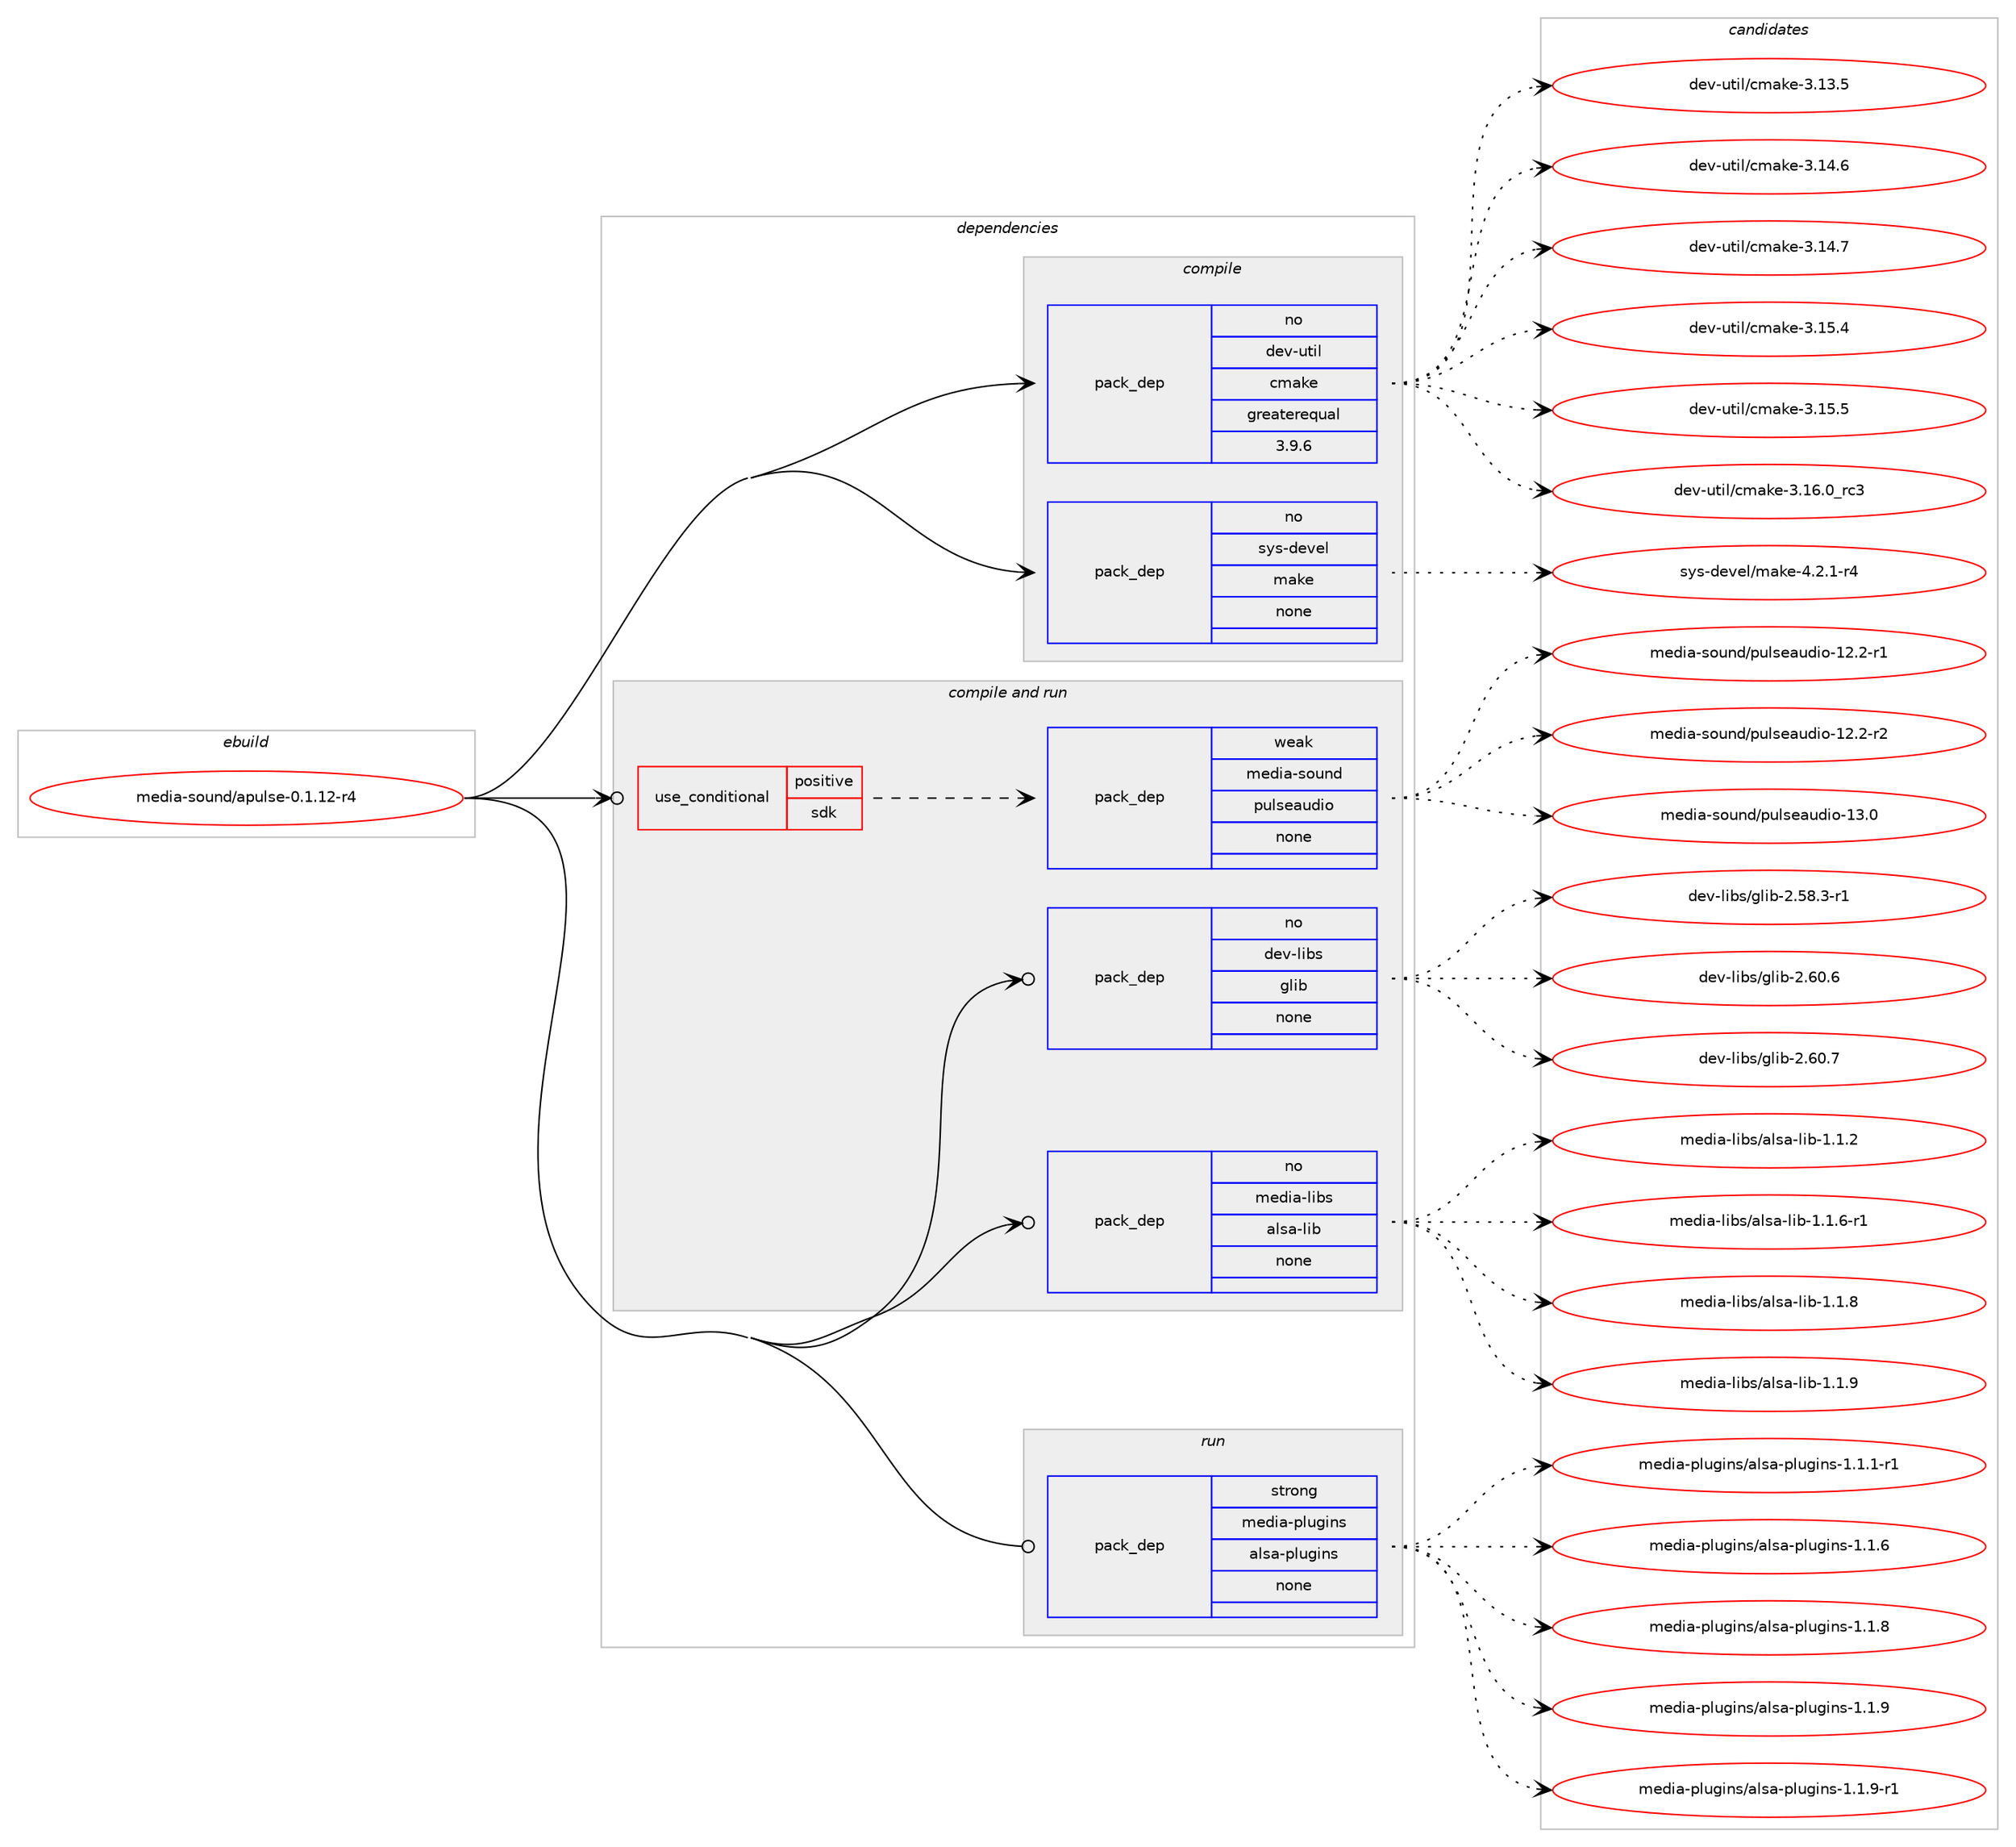 digraph prolog {

# *************
# Graph options
# *************

newrank=true;
concentrate=true;
compound=true;
graph [rankdir=LR,fontname=Helvetica,fontsize=10,ranksep=1.5];#, ranksep=2.5, nodesep=0.2];
edge  [arrowhead=vee];
node  [fontname=Helvetica,fontsize=10];

# **********
# The ebuild
# **********

subgraph cluster_leftcol {
color=gray;
rank=same;
label=<<i>ebuild</i>>;
id [label="media-sound/apulse-0.1.12-r4", color=red, width=4, href="../media-sound/apulse-0.1.12-r4.svg"];
}

# ****************
# The dependencies
# ****************

subgraph cluster_midcol {
color=gray;
label=<<i>dependencies</i>>;
subgraph cluster_compile {
fillcolor="#eeeeee";
style=filled;
label=<<i>compile</i>>;
subgraph pack589519 {
dependency796878 [label=<<TABLE BORDER="0" CELLBORDER="1" CELLSPACING="0" CELLPADDING="4" WIDTH="220"><TR><TD ROWSPAN="6" CELLPADDING="30">pack_dep</TD></TR><TR><TD WIDTH="110">no</TD></TR><TR><TD>dev-util</TD></TR><TR><TD>cmake</TD></TR><TR><TD>greaterequal</TD></TR><TR><TD>3.9.6</TD></TR></TABLE>>, shape=none, color=blue];
}
id:e -> dependency796878:w [weight=20,style="solid",arrowhead="vee"];
subgraph pack589520 {
dependency796879 [label=<<TABLE BORDER="0" CELLBORDER="1" CELLSPACING="0" CELLPADDING="4" WIDTH="220"><TR><TD ROWSPAN="6" CELLPADDING="30">pack_dep</TD></TR><TR><TD WIDTH="110">no</TD></TR><TR><TD>sys-devel</TD></TR><TR><TD>make</TD></TR><TR><TD>none</TD></TR><TR><TD></TD></TR></TABLE>>, shape=none, color=blue];
}
id:e -> dependency796879:w [weight=20,style="solid",arrowhead="vee"];
}
subgraph cluster_compileandrun {
fillcolor="#eeeeee";
style=filled;
label=<<i>compile and run</i>>;
subgraph cond193433 {
dependency796880 [label=<<TABLE BORDER="0" CELLBORDER="1" CELLSPACING="0" CELLPADDING="4"><TR><TD ROWSPAN="3" CELLPADDING="10">use_conditional</TD></TR><TR><TD>positive</TD></TR><TR><TD>sdk</TD></TR></TABLE>>, shape=none, color=red];
subgraph pack589521 {
dependency796881 [label=<<TABLE BORDER="0" CELLBORDER="1" CELLSPACING="0" CELLPADDING="4" WIDTH="220"><TR><TD ROWSPAN="6" CELLPADDING="30">pack_dep</TD></TR><TR><TD WIDTH="110">weak</TD></TR><TR><TD>media-sound</TD></TR><TR><TD>pulseaudio</TD></TR><TR><TD>none</TD></TR><TR><TD></TD></TR></TABLE>>, shape=none, color=blue];
}
dependency796880:e -> dependency796881:w [weight=20,style="dashed",arrowhead="vee"];
}
id:e -> dependency796880:w [weight=20,style="solid",arrowhead="odotvee"];
subgraph pack589522 {
dependency796882 [label=<<TABLE BORDER="0" CELLBORDER="1" CELLSPACING="0" CELLPADDING="4" WIDTH="220"><TR><TD ROWSPAN="6" CELLPADDING="30">pack_dep</TD></TR><TR><TD WIDTH="110">no</TD></TR><TR><TD>dev-libs</TD></TR><TR><TD>glib</TD></TR><TR><TD>none</TD></TR><TR><TD></TD></TR></TABLE>>, shape=none, color=blue];
}
id:e -> dependency796882:w [weight=20,style="solid",arrowhead="odotvee"];
subgraph pack589523 {
dependency796883 [label=<<TABLE BORDER="0" CELLBORDER="1" CELLSPACING="0" CELLPADDING="4" WIDTH="220"><TR><TD ROWSPAN="6" CELLPADDING="30">pack_dep</TD></TR><TR><TD WIDTH="110">no</TD></TR><TR><TD>media-libs</TD></TR><TR><TD>alsa-lib</TD></TR><TR><TD>none</TD></TR><TR><TD></TD></TR></TABLE>>, shape=none, color=blue];
}
id:e -> dependency796883:w [weight=20,style="solid",arrowhead="odotvee"];
}
subgraph cluster_run {
fillcolor="#eeeeee";
style=filled;
label=<<i>run</i>>;
subgraph pack589524 {
dependency796884 [label=<<TABLE BORDER="0" CELLBORDER="1" CELLSPACING="0" CELLPADDING="4" WIDTH="220"><TR><TD ROWSPAN="6" CELLPADDING="30">pack_dep</TD></TR><TR><TD WIDTH="110">strong</TD></TR><TR><TD>media-plugins</TD></TR><TR><TD>alsa-plugins</TD></TR><TR><TD>none</TD></TR><TR><TD></TD></TR></TABLE>>, shape=none, color=blue];
}
id:e -> dependency796884:w [weight=20,style="solid",arrowhead="odot"];
}
}

# **************
# The candidates
# **************

subgraph cluster_choices {
rank=same;
color=gray;
label=<<i>candidates</i>>;

subgraph choice589519 {
color=black;
nodesep=1;
choice1001011184511711610510847991099710710145514649514653 [label="dev-util/cmake-3.13.5", color=red, width=4,href="../dev-util/cmake-3.13.5.svg"];
choice1001011184511711610510847991099710710145514649524654 [label="dev-util/cmake-3.14.6", color=red, width=4,href="../dev-util/cmake-3.14.6.svg"];
choice1001011184511711610510847991099710710145514649524655 [label="dev-util/cmake-3.14.7", color=red, width=4,href="../dev-util/cmake-3.14.7.svg"];
choice1001011184511711610510847991099710710145514649534652 [label="dev-util/cmake-3.15.4", color=red, width=4,href="../dev-util/cmake-3.15.4.svg"];
choice1001011184511711610510847991099710710145514649534653 [label="dev-util/cmake-3.15.5", color=red, width=4,href="../dev-util/cmake-3.15.5.svg"];
choice1001011184511711610510847991099710710145514649544648951149951 [label="dev-util/cmake-3.16.0_rc3", color=red, width=4,href="../dev-util/cmake-3.16.0_rc3.svg"];
dependency796878:e -> choice1001011184511711610510847991099710710145514649514653:w [style=dotted,weight="100"];
dependency796878:e -> choice1001011184511711610510847991099710710145514649524654:w [style=dotted,weight="100"];
dependency796878:e -> choice1001011184511711610510847991099710710145514649524655:w [style=dotted,weight="100"];
dependency796878:e -> choice1001011184511711610510847991099710710145514649534652:w [style=dotted,weight="100"];
dependency796878:e -> choice1001011184511711610510847991099710710145514649534653:w [style=dotted,weight="100"];
dependency796878:e -> choice1001011184511711610510847991099710710145514649544648951149951:w [style=dotted,weight="100"];
}
subgraph choice589520 {
color=black;
nodesep=1;
choice1151211154510010111810110847109971071014552465046494511452 [label="sys-devel/make-4.2.1-r4", color=red, width=4,href="../sys-devel/make-4.2.1-r4.svg"];
dependency796879:e -> choice1151211154510010111810110847109971071014552465046494511452:w [style=dotted,weight="100"];
}
subgraph choice589521 {
color=black;
nodesep=1;
choice1091011001059745115111117110100471121171081151019711710010511145495046504511449 [label="media-sound/pulseaudio-12.2-r1", color=red, width=4,href="../media-sound/pulseaudio-12.2-r1.svg"];
choice1091011001059745115111117110100471121171081151019711710010511145495046504511450 [label="media-sound/pulseaudio-12.2-r2", color=red, width=4,href="../media-sound/pulseaudio-12.2-r2.svg"];
choice109101100105974511511111711010047112117108115101971171001051114549514648 [label="media-sound/pulseaudio-13.0", color=red, width=4,href="../media-sound/pulseaudio-13.0.svg"];
dependency796881:e -> choice1091011001059745115111117110100471121171081151019711710010511145495046504511449:w [style=dotted,weight="100"];
dependency796881:e -> choice1091011001059745115111117110100471121171081151019711710010511145495046504511450:w [style=dotted,weight="100"];
dependency796881:e -> choice109101100105974511511111711010047112117108115101971171001051114549514648:w [style=dotted,weight="100"];
}
subgraph choice589522 {
color=black;
nodesep=1;
choice10010111845108105981154710310810598455046535646514511449 [label="dev-libs/glib-2.58.3-r1", color=red, width=4,href="../dev-libs/glib-2.58.3-r1.svg"];
choice1001011184510810598115471031081059845504654484654 [label="dev-libs/glib-2.60.6", color=red, width=4,href="../dev-libs/glib-2.60.6.svg"];
choice1001011184510810598115471031081059845504654484655 [label="dev-libs/glib-2.60.7", color=red, width=4,href="../dev-libs/glib-2.60.7.svg"];
dependency796882:e -> choice10010111845108105981154710310810598455046535646514511449:w [style=dotted,weight="100"];
dependency796882:e -> choice1001011184510810598115471031081059845504654484654:w [style=dotted,weight="100"];
dependency796882:e -> choice1001011184510810598115471031081059845504654484655:w [style=dotted,weight="100"];
}
subgraph choice589523 {
color=black;
nodesep=1;
choice1091011001059745108105981154797108115974510810598454946494650 [label="media-libs/alsa-lib-1.1.2", color=red, width=4,href="../media-libs/alsa-lib-1.1.2.svg"];
choice10910110010597451081059811547971081159745108105984549464946544511449 [label="media-libs/alsa-lib-1.1.6-r1", color=red, width=4,href="../media-libs/alsa-lib-1.1.6-r1.svg"];
choice1091011001059745108105981154797108115974510810598454946494656 [label="media-libs/alsa-lib-1.1.8", color=red, width=4,href="../media-libs/alsa-lib-1.1.8.svg"];
choice1091011001059745108105981154797108115974510810598454946494657 [label="media-libs/alsa-lib-1.1.9", color=red, width=4,href="../media-libs/alsa-lib-1.1.9.svg"];
dependency796883:e -> choice1091011001059745108105981154797108115974510810598454946494650:w [style=dotted,weight="100"];
dependency796883:e -> choice10910110010597451081059811547971081159745108105984549464946544511449:w [style=dotted,weight="100"];
dependency796883:e -> choice1091011001059745108105981154797108115974510810598454946494656:w [style=dotted,weight="100"];
dependency796883:e -> choice1091011001059745108105981154797108115974510810598454946494657:w [style=dotted,weight="100"];
}
subgraph choice589524 {
color=black;
nodesep=1;
choice1091011001059745112108117103105110115479710811597451121081171031051101154549464946494511449 [label="media-plugins/alsa-plugins-1.1.1-r1", color=red, width=4,href="../media-plugins/alsa-plugins-1.1.1-r1.svg"];
choice109101100105974511210811710310511011547971081159745112108117103105110115454946494654 [label="media-plugins/alsa-plugins-1.1.6", color=red, width=4,href="../media-plugins/alsa-plugins-1.1.6.svg"];
choice109101100105974511210811710310511011547971081159745112108117103105110115454946494656 [label="media-plugins/alsa-plugins-1.1.8", color=red, width=4,href="../media-plugins/alsa-plugins-1.1.8.svg"];
choice109101100105974511210811710310511011547971081159745112108117103105110115454946494657 [label="media-plugins/alsa-plugins-1.1.9", color=red, width=4,href="../media-plugins/alsa-plugins-1.1.9.svg"];
choice1091011001059745112108117103105110115479710811597451121081171031051101154549464946574511449 [label="media-plugins/alsa-plugins-1.1.9-r1", color=red, width=4,href="../media-plugins/alsa-plugins-1.1.9-r1.svg"];
dependency796884:e -> choice1091011001059745112108117103105110115479710811597451121081171031051101154549464946494511449:w [style=dotted,weight="100"];
dependency796884:e -> choice109101100105974511210811710310511011547971081159745112108117103105110115454946494654:w [style=dotted,weight="100"];
dependency796884:e -> choice109101100105974511210811710310511011547971081159745112108117103105110115454946494656:w [style=dotted,weight="100"];
dependency796884:e -> choice109101100105974511210811710310511011547971081159745112108117103105110115454946494657:w [style=dotted,weight="100"];
dependency796884:e -> choice1091011001059745112108117103105110115479710811597451121081171031051101154549464946574511449:w [style=dotted,weight="100"];
}
}

}
